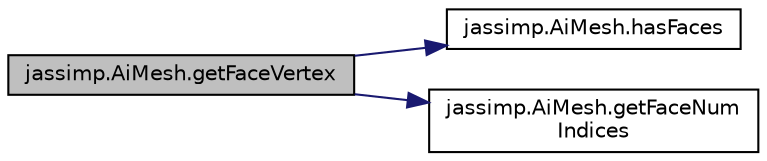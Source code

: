 digraph "jassimp.AiMesh.getFaceVertex"
{
  edge [fontname="Helvetica",fontsize="10",labelfontname="Helvetica",labelfontsize="10"];
  node [fontname="Helvetica",fontsize="10",shape=record];
  rankdir="LR";
  Node1 [label="jassimp.AiMesh.getFaceVertex",height=0.2,width=0.4,color="black", fillcolor="grey75", style="filled", fontcolor="black"];
  Node1 -> Node2 [color="midnightblue",fontsize="10",style="solid",fontname="Helvetica"];
  Node2 [label="jassimp.AiMesh.hasFaces",height=0.2,width=0.4,color="black", fillcolor="white", style="filled",URL="$classjassimp_1_1_ai_mesh.html#a3ab2af81d7fff77e7c1d752e5d2a5ead"];
  Node1 -> Node3 [color="midnightblue",fontsize="10",style="solid",fontname="Helvetica"];
  Node3 [label="jassimp.AiMesh.getFaceNum\lIndices",height=0.2,width=0.4,color="black", fillcolor="white", style="filled",URL="$classjassimp_1_1_ai_mesh.html#a34ea13053c044aa612ad94cdf74b6395"];
}
